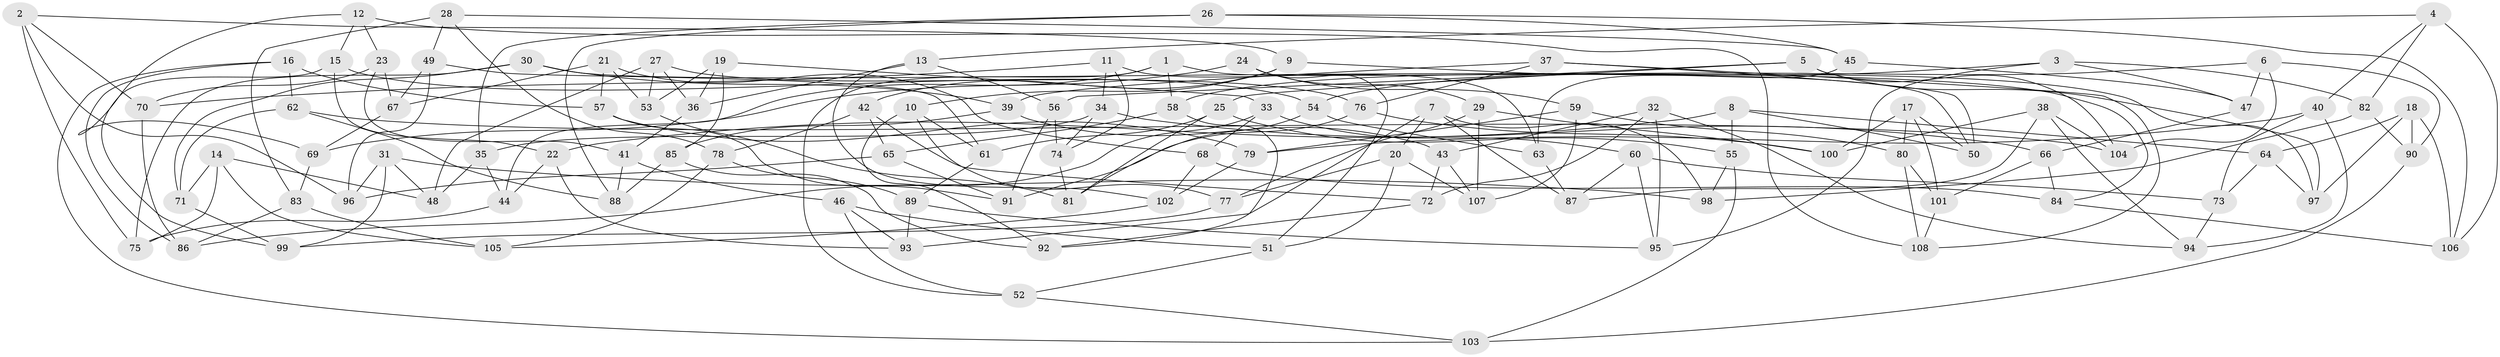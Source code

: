 // coarse degree distribution, {5: 0.045454545454545456, 4: 0.3484848484848485, 6: 0.5909090909090909, 3: 0.015151515151515152}
// Generated by graph-tools (version 1.1) at 2025/42/03/06/25 10:42:20]
// undirected, 108 vertices, 216 edges
graph export_dot {
graph [start="1"]
  node [color=gray90,style=filled];
  1;
  2;
  3;
  4;
  5;
  6;
  7;
  8;
  9;
  10;
  11;
  12;
  13;
  14;
  15;
  16;
  17;
  18;
  19;
  20;
  21;
  22;
  23;
  24;
  25;
  26;
  27;
  28;
  29;
  30;
  31;
  32;
  33;
  34;
  35;
  36;
  37;
  38;
  39;
  40;
  41;
  42;
  43;
  44;
  45;
  46;
  47;
  48;
  49;
  50;
  51;
  52;
  53;
  54;
  55;
  56;
  57;
  58;
  59;
  60;
  61;
  62;
  63;
  64;
  65;
  66;
  67;
  68;
  69;
  70;
  71;
  72;
  73;
  74;
  75;
  76;
  77;
  78;
  79;
  80;
  81;
  82;
  83;
  84;
  85;
  86;
  87;
  88;
  89;
  90;
  91;
  92;
  93;
  94;
  95;
  96;
  97;
  98;
  99;
  100;
  101;
  102;
  103;
  104;
  105;
  106;
  107;
  108;
  1 -- 52;
  1 -- 58;
  1 -- 50;
  1 -- 44;
  2 -- 70;
  2 -- 9;
  2 -- 96;
  2 -- 75;
  3 -- 82;
  3 -- 47;
  3 -- 58;
  3 -- 95;
  4 -- 82;
  4 -- 40;
  4 -- 106;
  4 -- 13;
  5 -- 97;
  5 -- 104;
  5 -- 25;
  5 -- 56;
  6 -- 47;
  6 -- 54;
  6 -- 90;
  6 -- 104;
  7 -- 98;
  7 -- 20;
  7 -- 87;
  7 -- 93;
  8 -- 22;
  8 -- 50;
  8 -- 55;
  8 -- 64;
  9 -- 10;
  9 -- 42;
  9 -- 97;
  10 -- 61;
  10 -- 77;
  10 -- 92;
  11 -- 34;
  11 -- 70;
  11 -- 74;
  11 -- 63;
  12 -- 15;
  12 -- 69;
  12 -- 23;
  12 -- 108;
  13 -- 102;
  13 -- 56;
  13 -- 36;
  14 -- 105;
  14 -- 48;
  14 -- 75;
  14 -- 71;
  15 -- 22;
  15 -- 54;
  15 -- 99;
  16 -- 57;
  16 -- 62;
  16 -- 103;
  16 -- 86;
  17 -- 100;
  17 -- 101;
  17 -- 80;
  17 -- 50;
  18 -- 64;
  18 -- 90;
  18 -- 106;
  18 -- 97;
  19 -- 53;
  19 -- 36;
  19 -- 33;
  19 -- 85;
  20 -- 77;
  20 -- 107;
  20 -- 51;
  21 -- 68;
  21 -- 57;
  21 -- 67;
  21 -- 53;
  22 -- 44;
  22 -- 93;
  23 -- 41;
  23 -- 67;
  23 -- 70;
  24 -- 29;
  24 -- 69;
  24 -- 59;
  24 -- 51;
  25 -- 55;
  25 -- 61;
  25 -- 81;
  26 -- 35;
  26 -- 45;
  26 -- 88;
  26 -- 106;
  27 -- 36;
  27 -- 48;
  27 -- 53;
  27 -- 76;
  28 -- 83;
  28 -- 49;
  28 -- 45;
  28 -- 78;
  29 -- 107;
  29 -- 100;
  29 -- 77;
  30 -- 84;
  30 -- 75;
  30 -- 71;
  30 -- 39;
  31 -- 99;
  31 -- 98;
  31 -- 48;
  31 -- 96;
  32 -- 94;
  32 -- 72;
  32 -- 95;
  32 -- 43;
  33 -- 60;
  33 -- 68;
  33 -- 86;
  34 -- 66;
  34 -- 74;
  34 -- 35;
  35 -- 48;
  35 -- 44;
  36 -- 41;
  37 -- 108;
  37 -- 76;
  37 -- 50;
  37 -- 39;
  38 -- 94;
  38 -- 104;
  38 -- 87;
  38 -- 100;
  39 -- 43;
  39 -- 85;
  40 -- 79;
  40 -- 94;
  40 -- 73;
  41 -- 88;
  41 -- 46;
  42 -- 72;
  42 -- 65;
  42 -- 78;
  43 -- 72;
  43 -- 107;
  44 -- 75;
  45 -- 47;
  45 -- 63;
  46 -- 52;
  46 -- 93;
  46 -- 51;
  47 -- 66;
  49 -- 61;
  49 -- 96;
  49 -- 67;
  51 -- 52;
  52 -- 103;
  53 -- 81;
  54 -- 63;
  54 -- 81;
  55 -- 98;
  55 -- 103;
  56 -- 74;
  56 -- 91;
  57 -- 91;
  57 -- 79;
  58 -- 65;
  58 -- 92;
  59 -- 79;
  59 -- 80;
  59 -- 107;
  60 -- 95;
  60 -- 73;
  60 -- 87;
  61 -- 89;
  62 -- 88;
  62 -- 71;
  62 -- 104;
  63 -- 87;
  64 -- 73;
  64 -- 97;
  65 -- 96;
  65 -- 91;
  66 -- 84;
  66 -- 101;
  67 -- 69;
  68 -- 84;
  68 -- 102;
  69 -- 83;
  70 -- 86;
  71 -- 99;
  72 -- 92;
  73 -- 94;
  74 -- 81;
  76 -- 100;
  76 -- 91;
  77 -- 99;
  78 -- 89;
  78 -- 105;
  79 -- 102;
  80 -- 108;
  80 -- 101;
  82 -- 98;
  82 -- 90;
  83 -- 86;
  83 -- 105;
  84 -- 106;
  85 -- 92;
  85 -- 88;
  89 -- 93;
  89 -- 95;
  90 -- 103;
  101 -- 108;
  102 -- 105;
}
